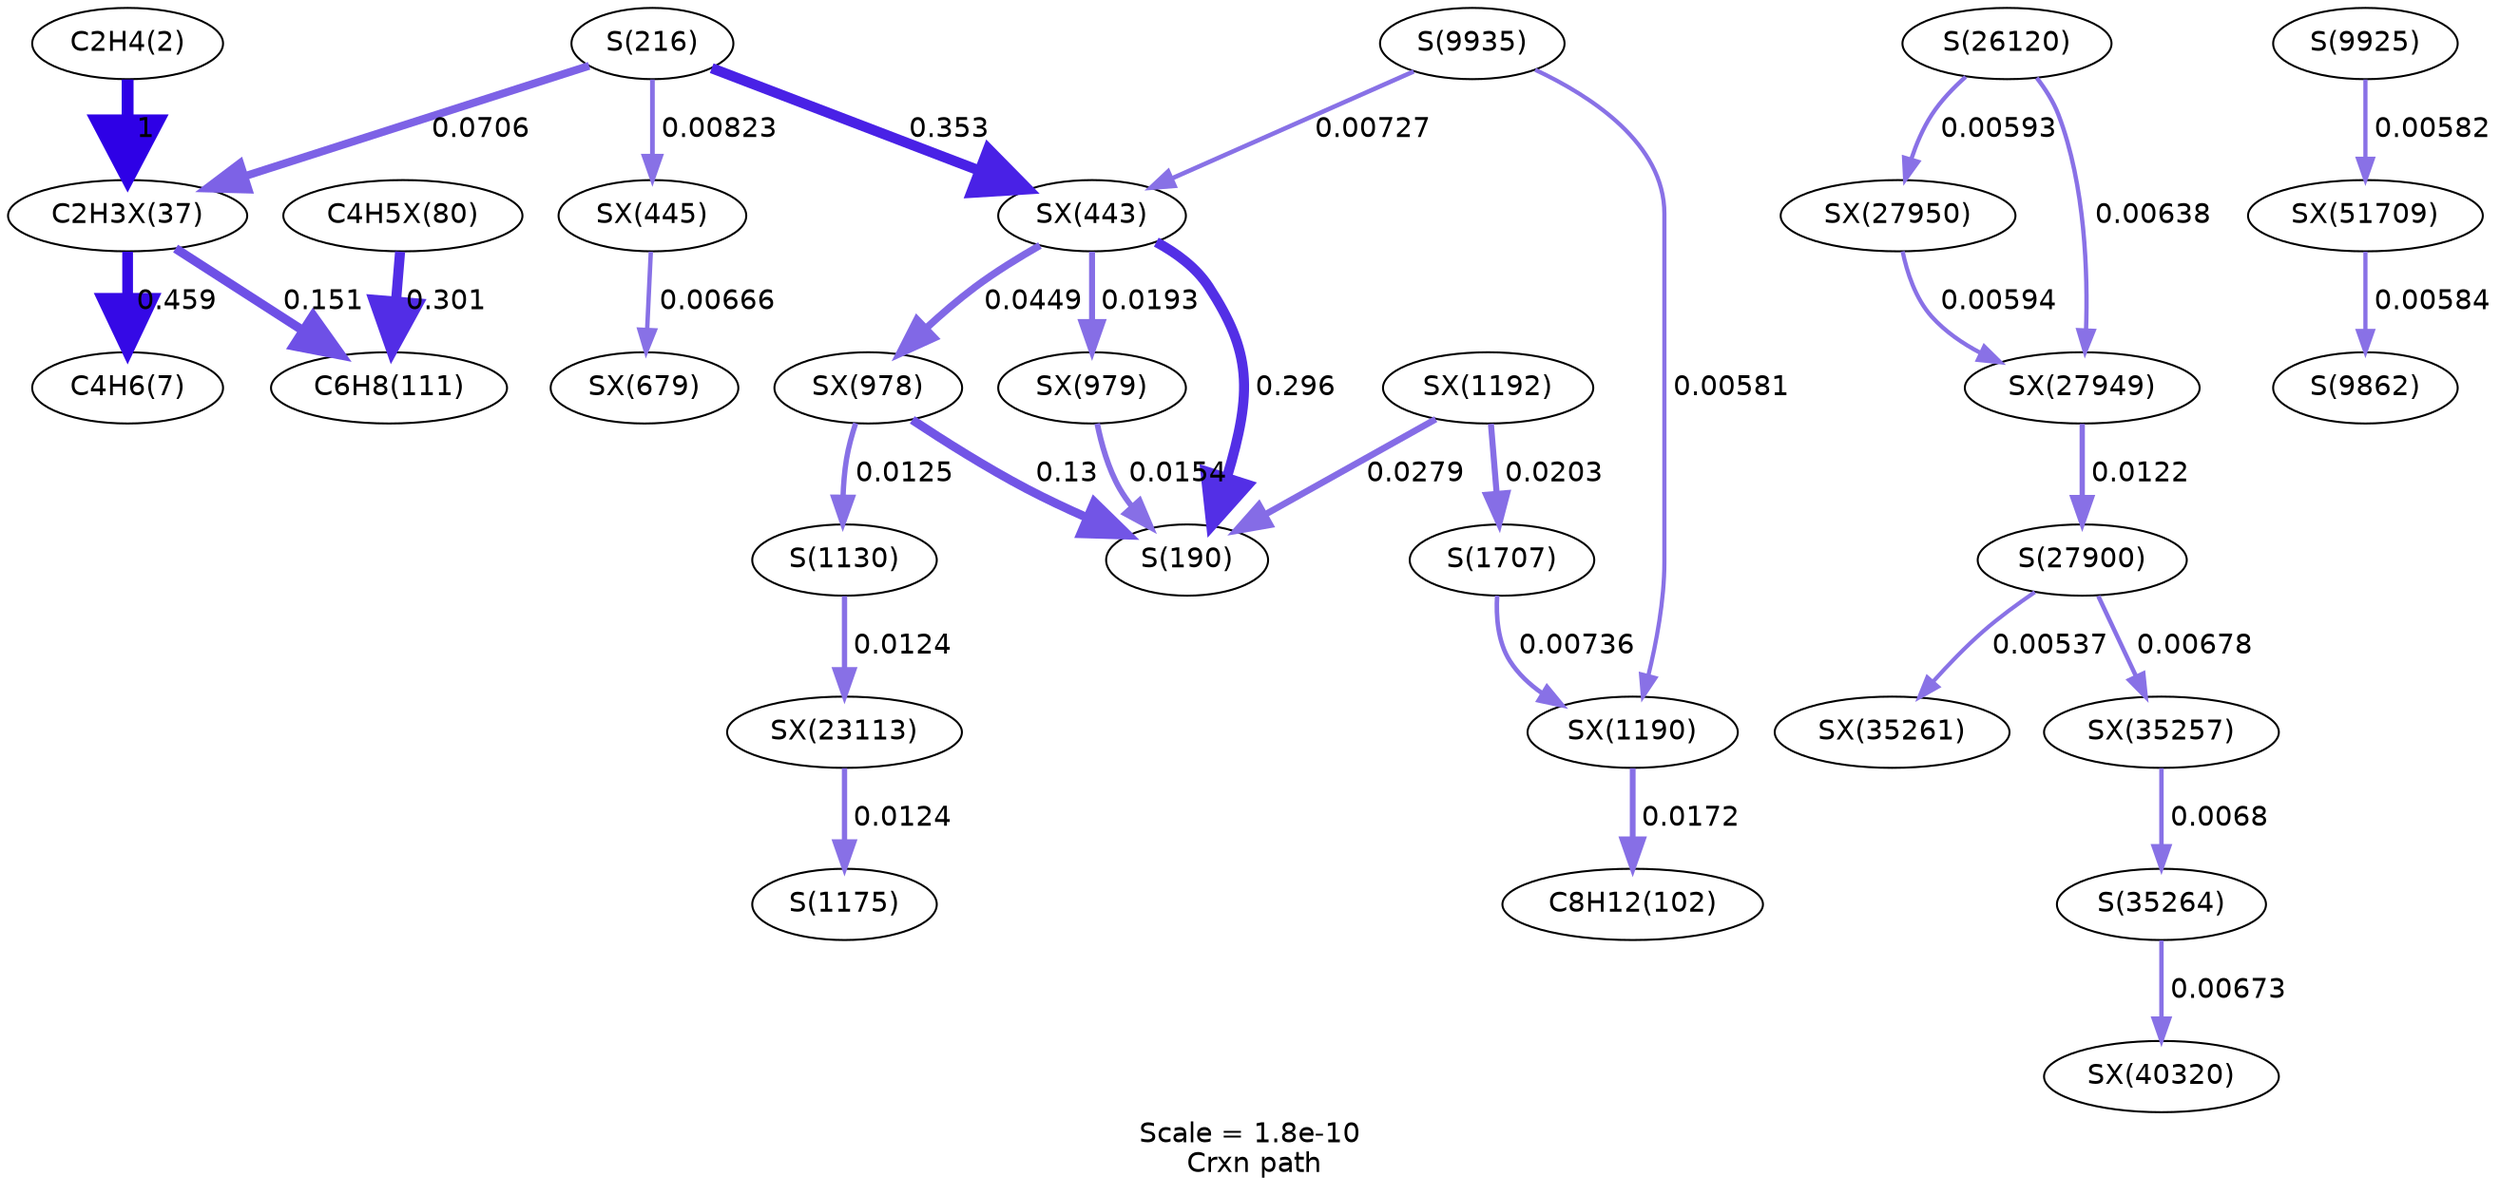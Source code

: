 digraph reaction_paths {
center=1;
s5 -> s44[fontname="Helvetica", style="setlinewidth(6)", arrowsize=3, color="0.7, 1.5, 0.9"
, label=" 1"];
s44 -> s8[fontname="Helvetica", style="setlinewidth(5.41)", arrowsize=2.71, color="0.7, 0.959, 0.9"
, label=" 0.459"];
s44 -> s12[fontname="Helvetica", style="setlinewidth(4.57)", arrowsize=2.29, color="0.7, 0.651, 0.9"
, label=" 0.151"];
s15 -> s44[fontname="Helvetica", style="setlinewidth(4)", arrowsize=2, color="0.7, 0.571, 0.9"
, label=" 0.0706"];
s46 -> s12[fontname="Helvetica", style="setlinewidth(5.09)", arrowsize=2.55, color="0.7, 0.801, 0.9"
, label=" 0.301"];
s15 -> s51[fontname="Helvetica", style="setlinewidth(2.38)", arrowsize=1.19, color="0.7, 0.508, 0.9"
, label=" 0.00823"];
s15 -> s50[fontname="Helvetica", style="setlinewidth(5.21)", arrowsize=2.61, color="0.7, 0.853, 0.9"
, label=" 0.353"];
s51 -> s55[fontname="Helvetica", style="setlinewidth(2.22)", arrowsize=1.11, color="0.7, 0.507, 0.9"
, label=" 0.00666"];
s50 -> s13[fontname="Helvetica", style="setlinewidth(5.08)", arrowsize=2.54, color="0.7, 0.796, 0.9"
, label=" 0.296"];
s50 -> s67[fontname="Helvetica", style="setlinewidth(3.66)", arrowsize=1.83, color="0.7, 0.545, 0.9"
, label=" 0.0449"];
s50 -> s68[fontname="Helvetica", style="setlinewidth(3.02)", arrowsize=1.51, color="0.7, 0.519, 0.9"
, label=" 0.0193"];
s32 -> s50[fontname="Helvetica", style="setlinewidth(2.28)", arrowsize=1.14, color="0.7, 0.507, 0.9"
, label=" 0.00727"];
s67 -> s13[fontname="Helvetica", style="setlinewidth(4.46)", arrowsize=2.23, color="0.7, 0.63, 0.9"
, label=" 0.13"];
s73 -> s13[fontname="Helvetica", style="setlinewidth(3.3)", arrowsize=1.65, color="0.7, 0.528, 0.9"
, label=" 0.0279"];
s68 -> s13[fontname="Helvetica", style="setlinewidth(2.85)", arrowsize=1.42, color="0.7, 0.515, 0.9"
, label=" 0.0154"];
s67 -> s21[fontname="Helvetica", style="setlinewidth(2.69)", arrowsize=1.35, color="0.7, 0.513, 0.9"
, label=" 0.0125"];
s73 -> s23[fontname="Helvetica", style="setlinewidth(3.06)", arrowsize=1.53, color="0.7, 0.52, 0.9"
, label=" 0.0203"];
s23 -> s71[fontname="Helvetica", style="setlinewidth(2.29)", arrowsize=1.15, color="0.7, 0.507, 0.9"
, label=" 0.00736"];
s32 -> s71[fontname="Helvetica", style="setlinewidth(2.11)", arrowsize=1.06, color="0.7, 0.506, 0.9"
, label=" 0.00581"];
s71 -> s11[fontname="Helvetica", style="setlinewidth(2.93)", arrowsize=1.47, color="0.7, 0.517, 0.9"
, label=" 0.0172"];
s21 -> s125[fontname="Helvetica", style="setlinewidth(2.68)", arrowsize=1.34, color="0.7, 0.512, 0.9"
, label=" 0.0124"];
s125 -> s22[fontname="Helvetica", style="setlinewidth(2.68)", arrowsize=1.34, color="0.7, 0.512, 0.9"
, label=" 0.0124"];
s34 -> s131[fontname="Helvetica", style="setlinewidth(2.13)", arrowsize=1.06, color="0.7, 0.506, 0.9"
, label=" 0.00593"];
s34 -> s130[fontname="Helvetica", style="setlinewidth(2.18)", arrowsize=1.09, color="0.7, 0.506, 0.9"
, label=" 0.00638"];
s131 -> s130[fontname="Helvetica", style="setlinewidth(2.13)", arrowsize=1.07, color="0.7, 0.506, 0.9"
, label=" 0.00594"];
s130 -> s35[fontname="Helvetica", style="setlinewidth(2.67)", arrowsize=1.34, color="0.7, 0.512, 0.9"
, label=" 0.0122"];
s35 -> s138[fontname="Helvetica", style="setlinewidth(2.05)", arrowsize=1.03, color="0.7, 0.505, 0.9"
, label=" 0.00537"];
s35 -> s137[fontname="Helvetica", style="setlinewidth(2.23)", arrowsize=1.12, color="0.7, 0.507, 0.9"
, label=" 0.00678"];
s137 -> s39[fontname="Helvetica", style="setlinewidth(2.23)", arrowsize=1.12, color="0.7, 0.507, 0.9"
, label=" 0.0068"];
s39 -> s142[fontname="Helvetica", style="setlinewidth(2.22)", arrowsize=1.11, color="0.7, 0.507, 0.9"
, label=" 0.00673"];
s31 -> s152[fontname="Helvetica", style="setlinewidth(2.12)", arrowsize=1.06, color="0.7, 0.506, 0.9"
, label=" 0.00582"];
s152 -> s29[fontname="Helvetica", style="setlinewidth(2.12)", arrowsize=1.06, color="0.7, 0.506, 0.9"
, label=" 0.00584"];
s5 [ fontname="Helvetica", label="C2H4(2)"];
s8 [ fontname="Helvetica", label="C4H6(7)"];
s11 [ fontname="Helvetica", label="C8H12(102)"];
s12 [ fontname="Helvetica", label="C6H8(111)"];
s13 [ fontname="Helvetica", label="S(190)"];
s15 [ fontname="Helvetica", label="S(216)"];
s21 [ fontname="Helvetica", label="S(1130)"];
s22 [ fontname="Helvetica", label="S(1175)"];
s23 [ fontname="Helvetica", label="S(1707)"];
s29 [ fontname="Helvetica", label="S(9862)"];
s31 [ fontname="Helvetica", label="S(9925)"];
s32 [ fontname="Helvetica", label="S(9935)"];
s34 [ fontname="Helvetica", label="S(26120)"];
s35 [ fontname="Helvetica", label="S(27900)"];
s39 [ fontname="Helvetica", label="S(35264)"];
s44 [ fontname="Helvetica", label="C2H3X(37)"];
s46 [ fontname="Helvetica", label="C4H5X(80)"];
s50 [ fontname="Helvetica", label="SX(443)"];
s51 [ fontname="Helvetica", label="SX(445)"];
s55 [ fontname="Helvetica", label="SX(679)"];
s67 [ fontname="Helvetica", label="SX(978)"];
s68 [ fontname="Helvetica", label="SX(979)"];
s71 [ fontname="Helvetica", label="SX(1190)"];
s73 [ fontname="Helvetica", label="SX(1192)"];
s125 [ fontname="Helvetica", label="SX(23113)"];
s130 [ fontname="Helvetica", label="SX(27949)"];
s131 [ fontname="Helvetica", label="SX(27950)"];
s137 [ fontname="Helvetica", label="SX(35257)"];
s138 [ fontname="Helvetica", label="SX(35261)"];
s142 [ fontname="Helvetica", label="SX(40320)"];
s152 [ fontname="Helvetica", label="SX(51709)"];
 label = "Scale = 1.8e-10\l Crxn path";
 fontname = "Helvetica";
}
